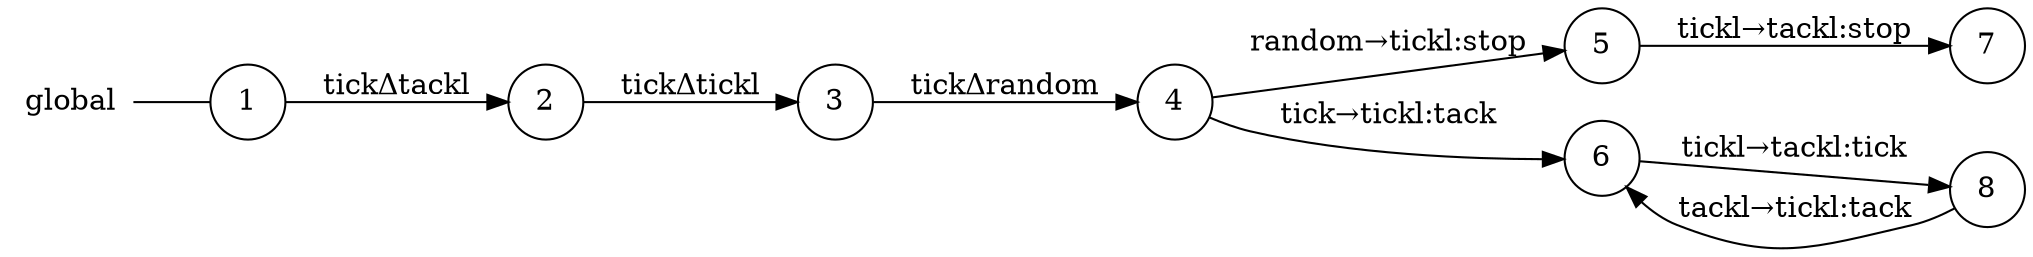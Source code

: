 digraph global {
	rankdir="LR";
	n_0 [label="global", shape="plaintext"];
	n_1 [id="5", shape=circle, label="5"];
	n_2 [id="6", shape=circle, label="6"];
	n_3 [id="1", shape=circle, label="1"];
	n_0 -> n_3 [arrowhead=none];
	n_4 [id="2", shape=circle, label="2"];
	n_5 [id="8", shape=circle, label="8"];
	n_6 [id="4", shape=circle, label="4"];
	n_7 [id="7", shape=circle, label="7"];
	n_8 [id="3", shape=circle, label="3"];

	n_4 -> n_8 [id="[$e|1]", label="tickΔtickl"];
	n_6 -> n_1 [id="[$e|3]", label="random→tickl:stop"];
	n_2 -> n_5 [id="[$e|6]", label="tickl→tackl:tick"];
	n_5 -> n_2 [id="[$e|7]", label="tackl→tickl:tack"];
	n_1 -> n_7 [id="[$e|5]", label="tickl→tackl:stop"];
	n_3 -> n_4 [id="[$e|0]", label="tickΔtackl"];
	n_6 -> n_2 [id="[$e|4]", label="tick→tickl:tack"];
	n_8 -> n_6 [id="[$e|2]", label="tickΔrandom"];
}
